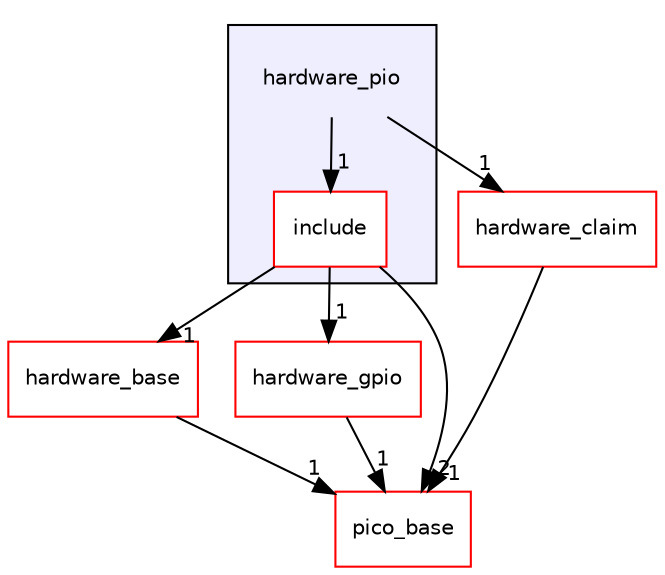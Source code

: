 digraph "hardware_pio" {
  compound=true
  node [ fontsize="10", fontname="Helvetica"];
  edge [ labelfontsize="10", labelfontname="Helvetica"];
  subgraph clusterdir_bd0af83b616d0d2f93394333d7980ee4 {
    graph [ bgcolor="#eeeeff", pencolor="black", label="" URL="dir_bd0af83b616d0d2f93394333d7980ee4.html"];
    dir_bd0af83b616d0d2f93394333d7980ee4 [shape=plaintext label="hardware_pio"];
    dir_9ea0099c8249d9f44b140a79e576e917 [shape=box label="include" color="red" fillcolor="white" style="filled" URL="dir_9ea0099c8249d9f44b140a79e576e917.html"];
  }
  dir_c6c7f251ebac20a0f78c139a1ca1c75c [shape=box label="hardware_base" fillcolor="white" style="filled" color="red" URL="dir_c6c7f251ebac20a0f78c139a1ca1c75c.html"];
  dir_adc179867a439eb9895cb87c8a61acd0 [shape=box label="hardware_gpio" fillcolor="white" style="filled" color="red" URL="dir_adc179867a439eb9895cb87c8a61acd0.html"];
  dir_ee4ba4c32933fd9d1c9bce216e67756d [shape=box label="pico_base" fillcolor="white" style="filled" color="red" URL="dir_ee4ba4c32933fd9d1c9bce216e67756d.html"];
  dir_d15b2aa8e1621cef9dbcedcfffb30689 [shape=box label="hardware_claim" fillcolor="white" style="filled" color="red" URL="dir_d15b2aa8e1621cef9dbcedcfffb30689.html"];
  dir_bd0af83b616d0d2f93394333d7980ee4->dir_9ea0099c8249d9f44b140a79e576e917 [headlabel="1", labeldistance=1.5 headhref="dir_000090_000091.html"];
  dir_bd0af83b616d0d2f93394333d7980ee4->dir_d15b2aa8e1621cef9dbcedcfffb30689 [headlabel="1", labeldistance=1.5 headhref="dir_000090_000062.html"];
  dir_c6c7f251ebac20a0f78c139a1ca1c75c->dir_ee4ba4c32933fd9d1c9bce216e67756d [headlabel="1", labeldistance=1.5 headhref="dir_000059_000007.html"];
  dir_adc179867a439eb9895cb87c8a61acd0->dir_ee4ba4c32933fd9d1c9bce216e67756d [headlabel="1", labeldistance=1.5 headhref="dir_000078_000007.html"];
  dir_9ea0099c8249d9f44b140a79e576e917->dir_c6c7f251ebac20a0f78c139a1ca1c75c [headlabel="1", labeldistance=1.5 headhref="dir_000091_000059.html"];
  dir_9ea0099c8249d9f44b140a79e576e917->dir_adc179867a439eb9895cb87c8a61acd0 [headlabel="1", labeldistance=1.5 headhref="dir_000091_000078.html"];
  dir_9ea0099c8249d9f44b140a79e576e917->dir_ee4ba4c32933fd9d1c9bce216e67756d [headlabel="2", labeldistance=1.5 headhref="dir_000091_000007.html"];
  dir_d15b2aa8e1621cef9dbcedcfffb30689->dir_ee4ba4c32933fd9d1c9bce216e67756d [headlabel="1", labeldistance=1.5 headhref="dir_000062_000007.html"];
}
